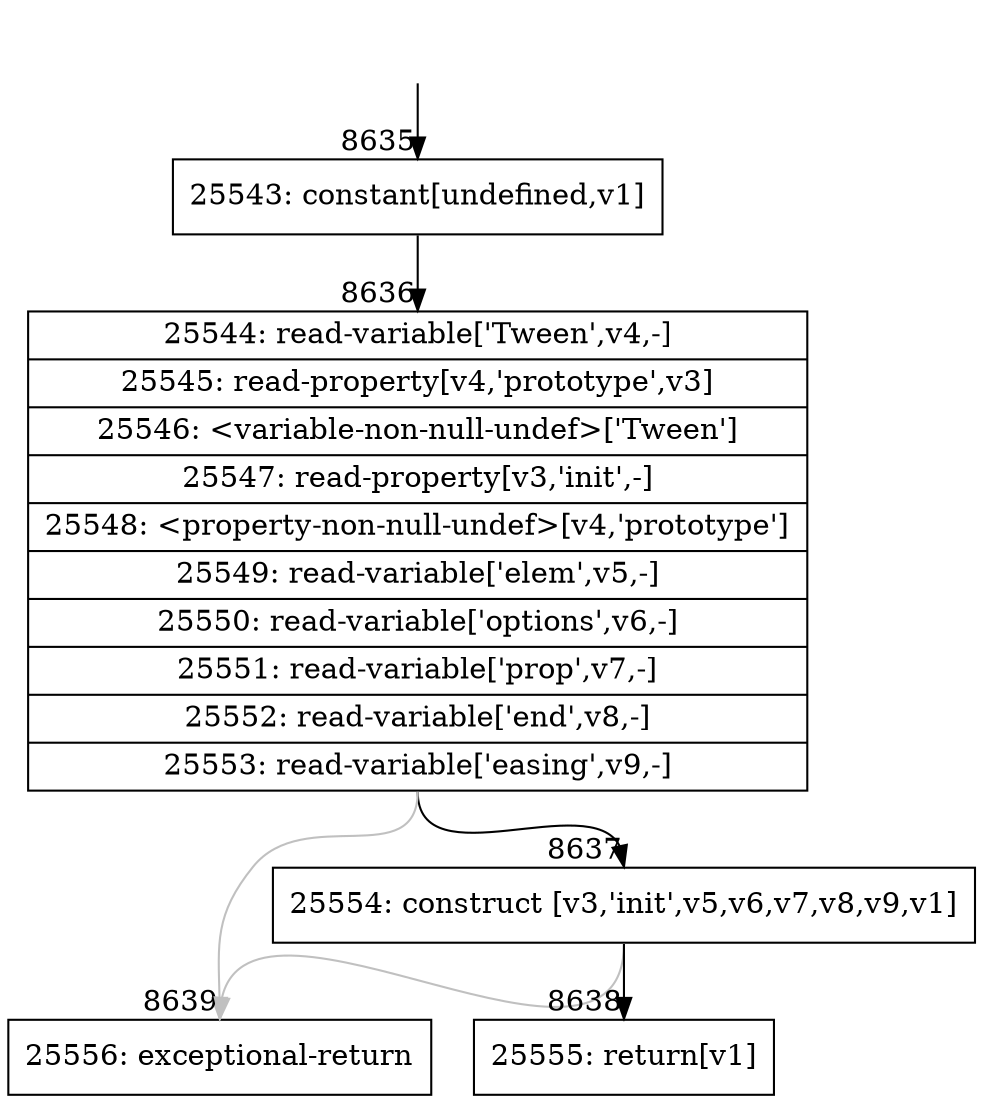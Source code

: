 digraph {
rankdir="TD"
BB_entry533[shape=none,label=""];
BB_entry533 -> BB8635 [tailport=s, headport=n, headlabel="    8635"]
BB8635 [shape=record label="{25543: constant[undefined,v1]}" ] 
BB8635 -> BB8636 [tailport=s, headport=n, headlabel="      8636"]
BB8636 [shape=record label="{25544: read-variable['Tween',v4,-]|25545: read-property[v4,'prototype',v3]|25546: \<variable-non-null-undef\>['Tween']|25547: read-property[v3,'init',-]|25548: \<property-non-null-undef\>[v4,'prototype']|25549: read-variable['elem',v5,-]|25550: read-variable['options',v6,-]|25551: read-variable['prop',v7,-]|25552: read-variable['end',v8,-]|25553: read-variable['easing',v9,-]}" ] 
BB8636 -> BB8637 [tailport=s, headport=n, headlabel="      8637"]
BB8636 -> BB8639 [tailport=s, headport=n, color=gray, headlabel="      8639"]
BB8637 [shape=record label="{25554: construct [v3,'init',v5,v6,v7,v8,v9,v1]}" ] 
BB8637 -> BB8638 [tailport=s, headport=n, headlabel="      8638"]
BB8637 -> BB8639 [tailport=s, headport=n, color=gray]
BB8638 [shape=record label="{25555: return[v1]}" ] 
BB8639 [shape=record label="{25556: exceptional-return}" ] 
}
